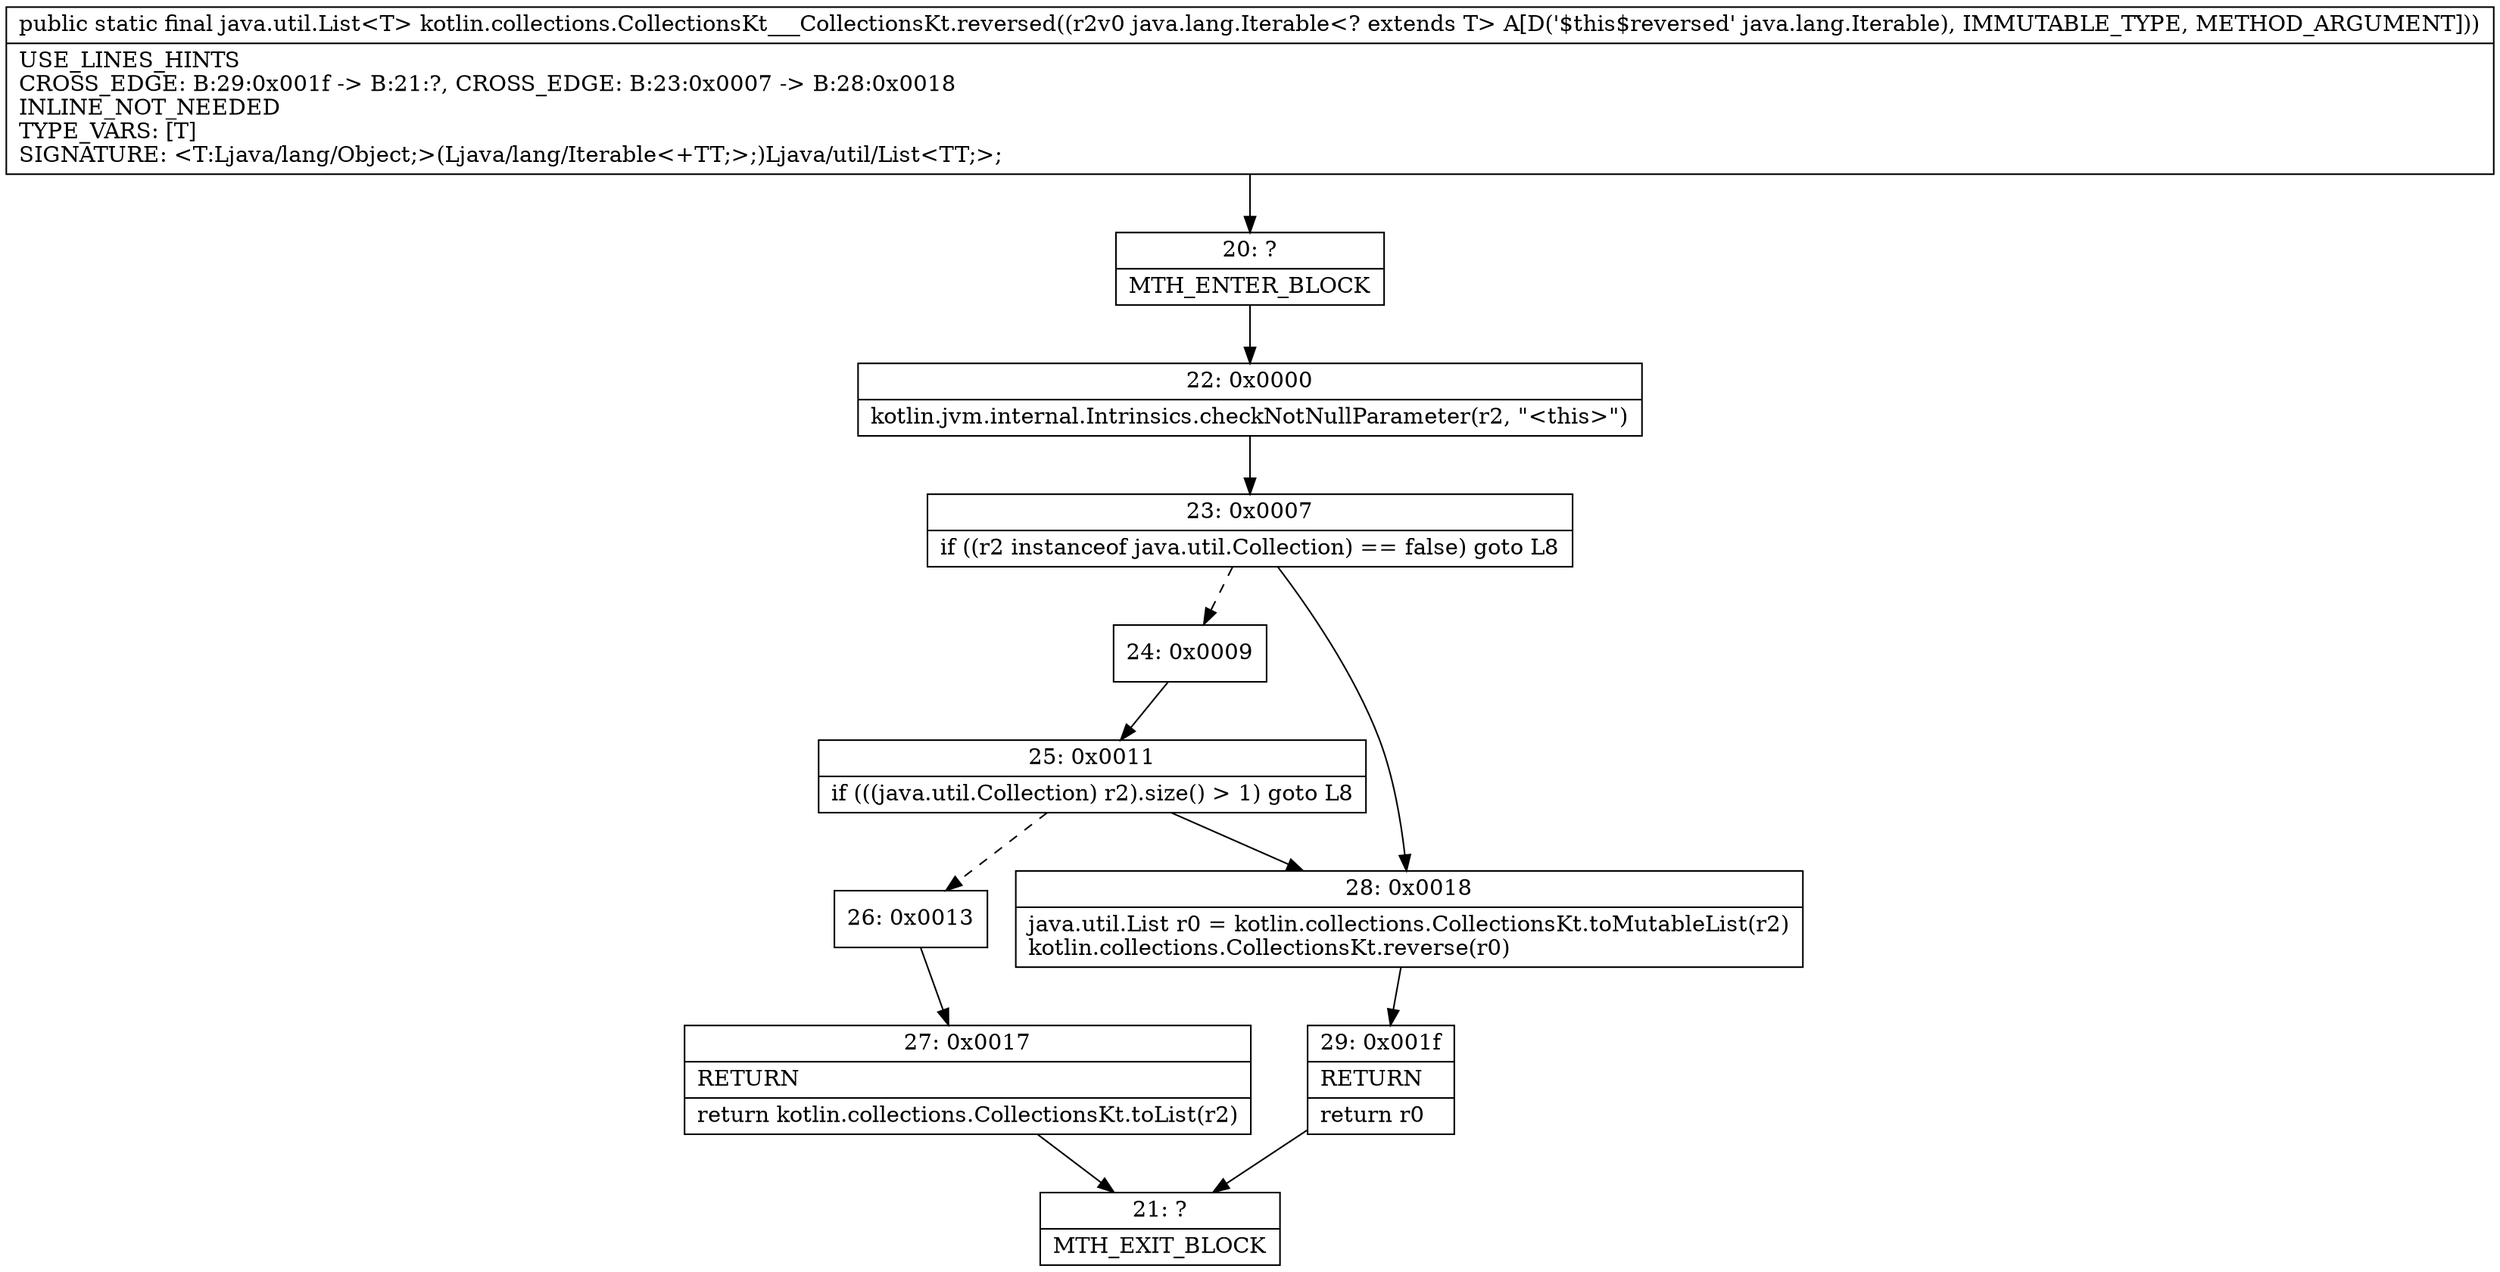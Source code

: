 digraph "CFG forkotlin.collections.CollectionsKt___CollectionsKt.reversed(Ljava\/lang\/Iterable;)Ljava\/util\/List;" {
Node_20 [shape=record,label="{20\:\ ?|MTH_ENTER_BLOCK\l}"];
Node_22 [shape=record,label="{22\:\ 0x0000|kotlin.jvm.internal.Intrinsics.checkNotNullParameter(r2, \"\<this\>\")\l}"];
Node_23 [shape=record,label="{23\:\ 0x0007|if ((r2 instanceof java.util.Collection) == false) goto L8\l}"];
Node_24 [shape=record,label="{24\:\ 0x0009}"];
Node_25 [shape=record,label="{25\:\ 0x0011|if (((java.util.Collection) r2).size() \> 1) goto L8\l}"];
Node_26 [shape=record,label="{26\:\ 0x0013}"];
Node_27 [shape=record,label="{27\:\ 0x0017|RETURN\l|return kotlin.collections.CollectionsKt.toList(r2)\l}"];
Node_21 [shape=record,label="{21\:\ ?|MTH_EXIT_BLOCK\l}"];
Node_28 [shape=record,label="{28\:\ 0x0018|java.util.List r0 = kotlin.collections.CollectionsKt.toMutableList(r2)\lkotlin.collections.CollectionsKt.reverse(r0)\l}"];
Node_29 [shape=record,label="{29\:\ 0x001f|RETURN\l|return r0\l}"];
MethodNode[shape=record,label="{public static final java.util.List\<T\> kotlin.collections.CollectionsKt___CollectionsKt.reversed((r2v0 java.lang.Iterable\<? extends T\> A[D('$this$reversed' java.lang.Iterable), IMMUTABLE_TYPE, METHOD_ARGUMENT]))  | USE_LINES_HINTS\lCROSS_EDGE: B:29:0x001f \-\> B:21:?, CROSS_EDGE: B:23:0x0007 \-\> B:28:0x0018\lINLINE_NOT_NEEDED\lTYPE_VARS: [T]\lSIGNATURE: \<T:Ljava\/lang\/Object;\>(Ljava\/lang\/Iterable\<+TT;\>;)Ljava\/util\/List\<TT;\>;\l}"];
MethodNode -> Node_20;Node_20 -> Node_22;
Node_22 -> Node_23;
Node_23 -> Node_24[style=dashed];
Node_23 -> Node_28;
Node_24 -> Node_25;
Node_25 -> Node_26[style=dashed];
Node_25 -> Node_28;
Node_26 -> Node_27;
Node_27 -> Node_21;
Node_28 -> Node_29;
Node_29 -> Node_21;
}

